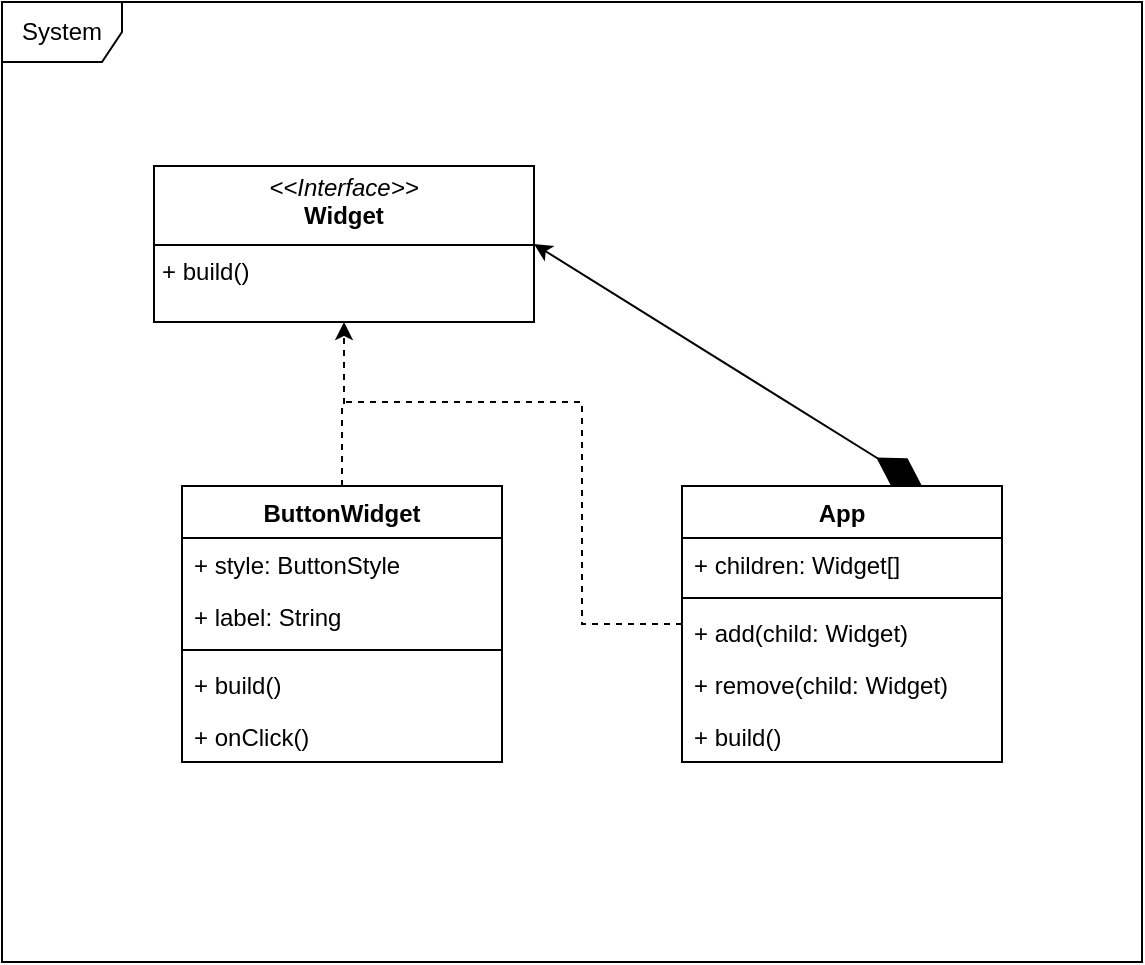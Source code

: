 <mxfile version="27.0.6">
  <diagram name="Página-1" id="r0WgPKC-QgVuaBz3y6og">
    <mxGraphModel dx="983" dy="536" grid="1" gridSize="10" guides="1" tooltips="1" connect="1" arrows="1" fold="1" page="1" pageScale="1" pageWidth="827" pageHeight="1169" math="0" shadow="0">
      <root>
        <mxCell id="0" />
        <mxCell id="1" parent="0" />
        <mxCell id="H8kKhfT7wDED3qcAOqtv-1" value="System" style="shape=umlFrame;whiteSpace=wrap;html=1;pointerEvents=0;" vertex="1" parent="1">
          <mxGeometry x="128" y="80" width="570" height="480" as="geometry" />
        </mxCell>
        <mxCell id="H8kKhfT7wDED3qcAOqtv-2" value="&lt;p style=&quot;margin:0px;margin-top:4px;text-align:center;&quot;&gt;&lt;i&gt;&amp;lt;&amp;lt;Interface&amp;gt;&amp;gt;&lt;/i&gt;&lt;br&gt;&lt;b&gt;Widget&lt;/b&gt;&lt;/p&gt;&lt;hr size=&quot;1&quot; style=&quot;border-style:solid;&quot;&gt;&lt;p style=&quot;margin:0px;margin-left:4px;&quot;&gt;&lt;/p&gt;&lt;p style=&quot;margin:0px;margin-left:4px;&quot;&gt;+ build()&lt;/p&gt;" style="verticalAlign=top;align=left;overflow=fill;html=1;whiteSpace=wrap;" vertex="1" parent="1">
          <mxGeometry x="204" y="162" width="190" height="78" as="geometry" />
        </mxCell>
        <mxCell id="H8kKhfT7wDED3qcAOqtv-3" style="edgeStyle=orthogonalEdgeStyle;rounded=0;orthogonalLoop=1;jettySize=auto;html=1;entryX=0.5;entryY=1;entryDx=0;entryDy=0;exitX=0.5;exitY=0;exitDx=0;exitDy=0;dashed=1;" edge="1" parent="1" source="H8kKhfT7wDED3qcAOqtv-21" target="H8kKhfT7wDED3qcAOqtv-2">
          <mxGeometry relative="1" as="geometry">
            <mxPoint x="223" y="322" as="sourcePoint" />
          </mxGeometry>
        </mxCell>
        <mxCell id="H8kKhfT7wDED3qcAOqtv-21" value="ButtonWidget" style="swimlane;fontStyle=1;align=center;verticalAlign=top;childLayout=stackLayout;horizontal=1;startSize=26;horizontalStack=0;resizeParent=1;resizeParentMax=0;resizeLast=0;collapsible=1;marginBottom=0;whiteSpace=wrap;html=1;" vertex="1" parent="1">
          <mxGeometry x="218" y="322" width="160" height="138" as="geometry" />
        </mxCell>
        <mxCell id="H8kKhfT7wDED3qcAOqtv-23" value="+ style: ButtonStyle" style="text;strokeColor=none;fillColor=none;align=left;verticalAlign=top;spacingLeft=4;spacingRight=4;overflow=hidden;rotatable=0;points=[[0,0.5],[1,0.5]];portConstraint=eastwest;whiteSpace=wrap;html=1;" vertex="1" parent="H8kKhfT7wDED3qcAOqtv-21">
          <mxGeometry y="26" width="160" height="26" as="geometry" />
        </mxCell>
        <mxCell id="H8kKhfT7wDED3qcAOqtv-26" value="+ label: String" style="text;strokeColor=none;fillColor=none;align=left;verticalAlign=top;spacingLeft=4;spacingRight=4;overflow=hidden;rotatable=0;points=[[0,0.5],[1,0.5]];portConstraint=eastwest;whiteSpace=wrap;html=1;" vertex="1" parent="H8kKhfT7wDED3qcAOqtv-21">
          <mxGeometry y="52" width="160" height="26" as="geometry" />
        </mxCell>
        <mxCell id="H8kKhfT7wDED3qcAOqtv-22" value="" style="line;strokeWidth=1;fillColor=none;align=left;verticalAlign=middle;spacingTop=-1;spacingLeft=3;spacingRight=3;rotatable=0;labelPosition=right;points=[];portConstraint=eastwest;strokeColor=inherit;" vertex="1" parent="H8kKhfT7wDED3qcAOqtv-21">
          <mxGeometry y="78" width="160" height="8" as="geometry" />
        </mxCell>
        <mxCell id="H8kKhfT7wDED3qcAOqtv-24" value="+ build()" style="text;strokeColor=none;fillColor=none;align=left;verticalAlign=top;spacingLeft=4;spacingRight=4;overflow=hidden;rotatable=0;points=[[0,0.5],[1,0.5]];portConstraint=eastwest;whiteSpace=wrap;html=1;" vertex="1" parent="H8kKhfT7wDED3qcAOqtv-21">
          <mxGeometry y="86" width="160" height="26" as="geometry" />
        </mxCell>
        <mxCell id="H8kKhfT7wDED3qcAOqtv-25" value="+ onClick()" style="text;strokeColor=none;fillColor=none;align=left;verticalAlign=top;spacingLeft=4;spacingRight=4;overflow=hidden;rotatable=0;points=[[0,0.5],[1,0.5]];portConstraint=eastwest;whiteSpace=wrap;html=1;" vertex="1" parent="H8kKhfT7wDED3qcAOqtv-21">
          <mxGeometry y="112" width="160" height="26" as="geometry" />
        </mxCell>
        <mxCell id="H8kKhfT7wDED3qcAOqtv-42" style="edgeStyle=orthogonalEdgeStyle;rounded=0;orthogonalLoop=1;jettySize=auto;html=1;endArrow=none;startFill=0;dashed=1;" edge="1" parent="1" source="H8kKhfT7wDED3qcAOqtv-27">
          <mxGeometry relative="1" as="geometry">
            <mxPoint x="298" y="280" as="targetPoint" />
            <Array as="points">
              <mxPoint x="418" y="391" />
              <mxPoint x="418" y="280" />
            </Array>
          </mxGeometry>
        </mxCell>
        <mxCell id="H8kKhfT7wDED3qcAOqtv-27" value="App" style="swimlane;fontStyle=1;align=center;verticalAlign=top;childLayout=stackLayout;horizontal=1;startSize=26;horizontalStack=0;resizeParent=1;resizeParentMax=0;resizeLast=0;collapsible=1;marginBottom=0;whiteSpace=wrap;html=1;" vertex="1" parent="1">
          <mxGeometry x="468" y="322" width="160" height="138" as="geometry" />
        </mxCell>
        <mxCell id="H8kKhfT7wDED3qcAOqtv-29" value="+ children: Widget[]" style="text;strokeColor=none;fillColor=none;align=left;verticalAlign=top;spacingLeft=4;spacingRight=4;overflow=hidden;rotatable=0;points=[[0,0.5],[1,0.5]];portConstraint=eastwest;whiteSpace=wrap;html=1;" vertex="1" parent="H8kKhfT7wDED3qcAOqtv-27">
          <mxGeometry y="26" width="160" height="26" as="geometry" />
        </mxCell>
        <mxCell id="H8kKhfT7wDED3qcAOqtv-30" value="" style="line;strokeWidth=1;fillColor=none;align=left;verticalAlign=middle;spacingTop=-1;spacingLeft=3;spacingRight=3;rotatable=0;labelPosition=right;points=[];portConstraint=eastwest;strokeColor=inherit;" vertex="1" parent="H8kKhfT7wDED3qcAOqtv-27">
          <mxGeometry y="52" width="160" height="8" as="geometry" />
        </mxCell>
        <mxCell id="H8kKhfT7wDED3qcAOqtv-31" value="+ add(child: Widget)" style="text;strokeColor=none;fillColor=none;align=left;verticalAlign=top;spacingLeft=4;spacingRight=4;overflow=hidden;rotatable=0;points=[[0,0.5],[1,0.5]];portConstraint=eastwest;whiteSpace=wrap;html=1;" vertex="1" parent="H8kKhfT7wDED3qcAOqtv-27">
          <mxGeometry y="60" width="160" height="26" as="geometry" />
        </mxCell>
        <mxCell id="H8kKhfT7wDED3qcAOqtv-32" value="+ remove(child: Widget)" style="text;strokeColor=none;fillColor=none;align=left;verticalAlign=top;spacingLeft=4;spacingRight=4;overflow=hidden;rotatable=0;points=[[0,0.5],[1,0.5]];portConstraint=eastwest;whiteSpace=wrap;html=1;" vertex="1" parent="H8kKhfT7wDED3qcAOqtv-27">
          <mxGeometry y="86" width="160" height="26" as="geometry" />
        </mxCell>
        <mxCell id="H8kKhfT7wDED3qcAOqtv-33" value="+ build()" style="text;strokeColor=none;fillColor=none;align=left;verticalAlign=top;spacingLeft=4;spacingRight=4;overflow=hidden;rotatable=0;points=[[0,0.5],[1,0.5]];portConstraint=eastwest;whiteSpace=wrap;html=1;" vertex="1" parent="H8kKhfT7wDED3qcAOqtv-27">
          <mxGeometry y="112" width="160" height="26" as="geometry" />
        </mxCell>
        <mxCell id="H8kKhfT7wDED3qcAOqtv-43" value="" style="endArrow=diamondThin;endFill=1;endSize=24;html=1;rounded=0;entryX=0.75;entryY=0;entryDx=0;entryDy=0;exitX=1;exitY=0.5;exitDx=0;exitDy=0;startArrow=classic;startFill=1;" edge="1" parent="1" source="H8kKhfT7wDED3qcAOqtv-2" target="H8kKhfT7wDED3qcAOqtv-27">
          <mxGeometry width="160" relative="1" as="geometry">
            <mxPoint x="728" y="217.5" as="sourcePoint" />
            <mxPoint x="428" y="210" as="targetPoint" />
          </mxGeometry>
        </mxCell>
      </root>
    </mxGraphModel>
  </diagram>
</mxfile>
